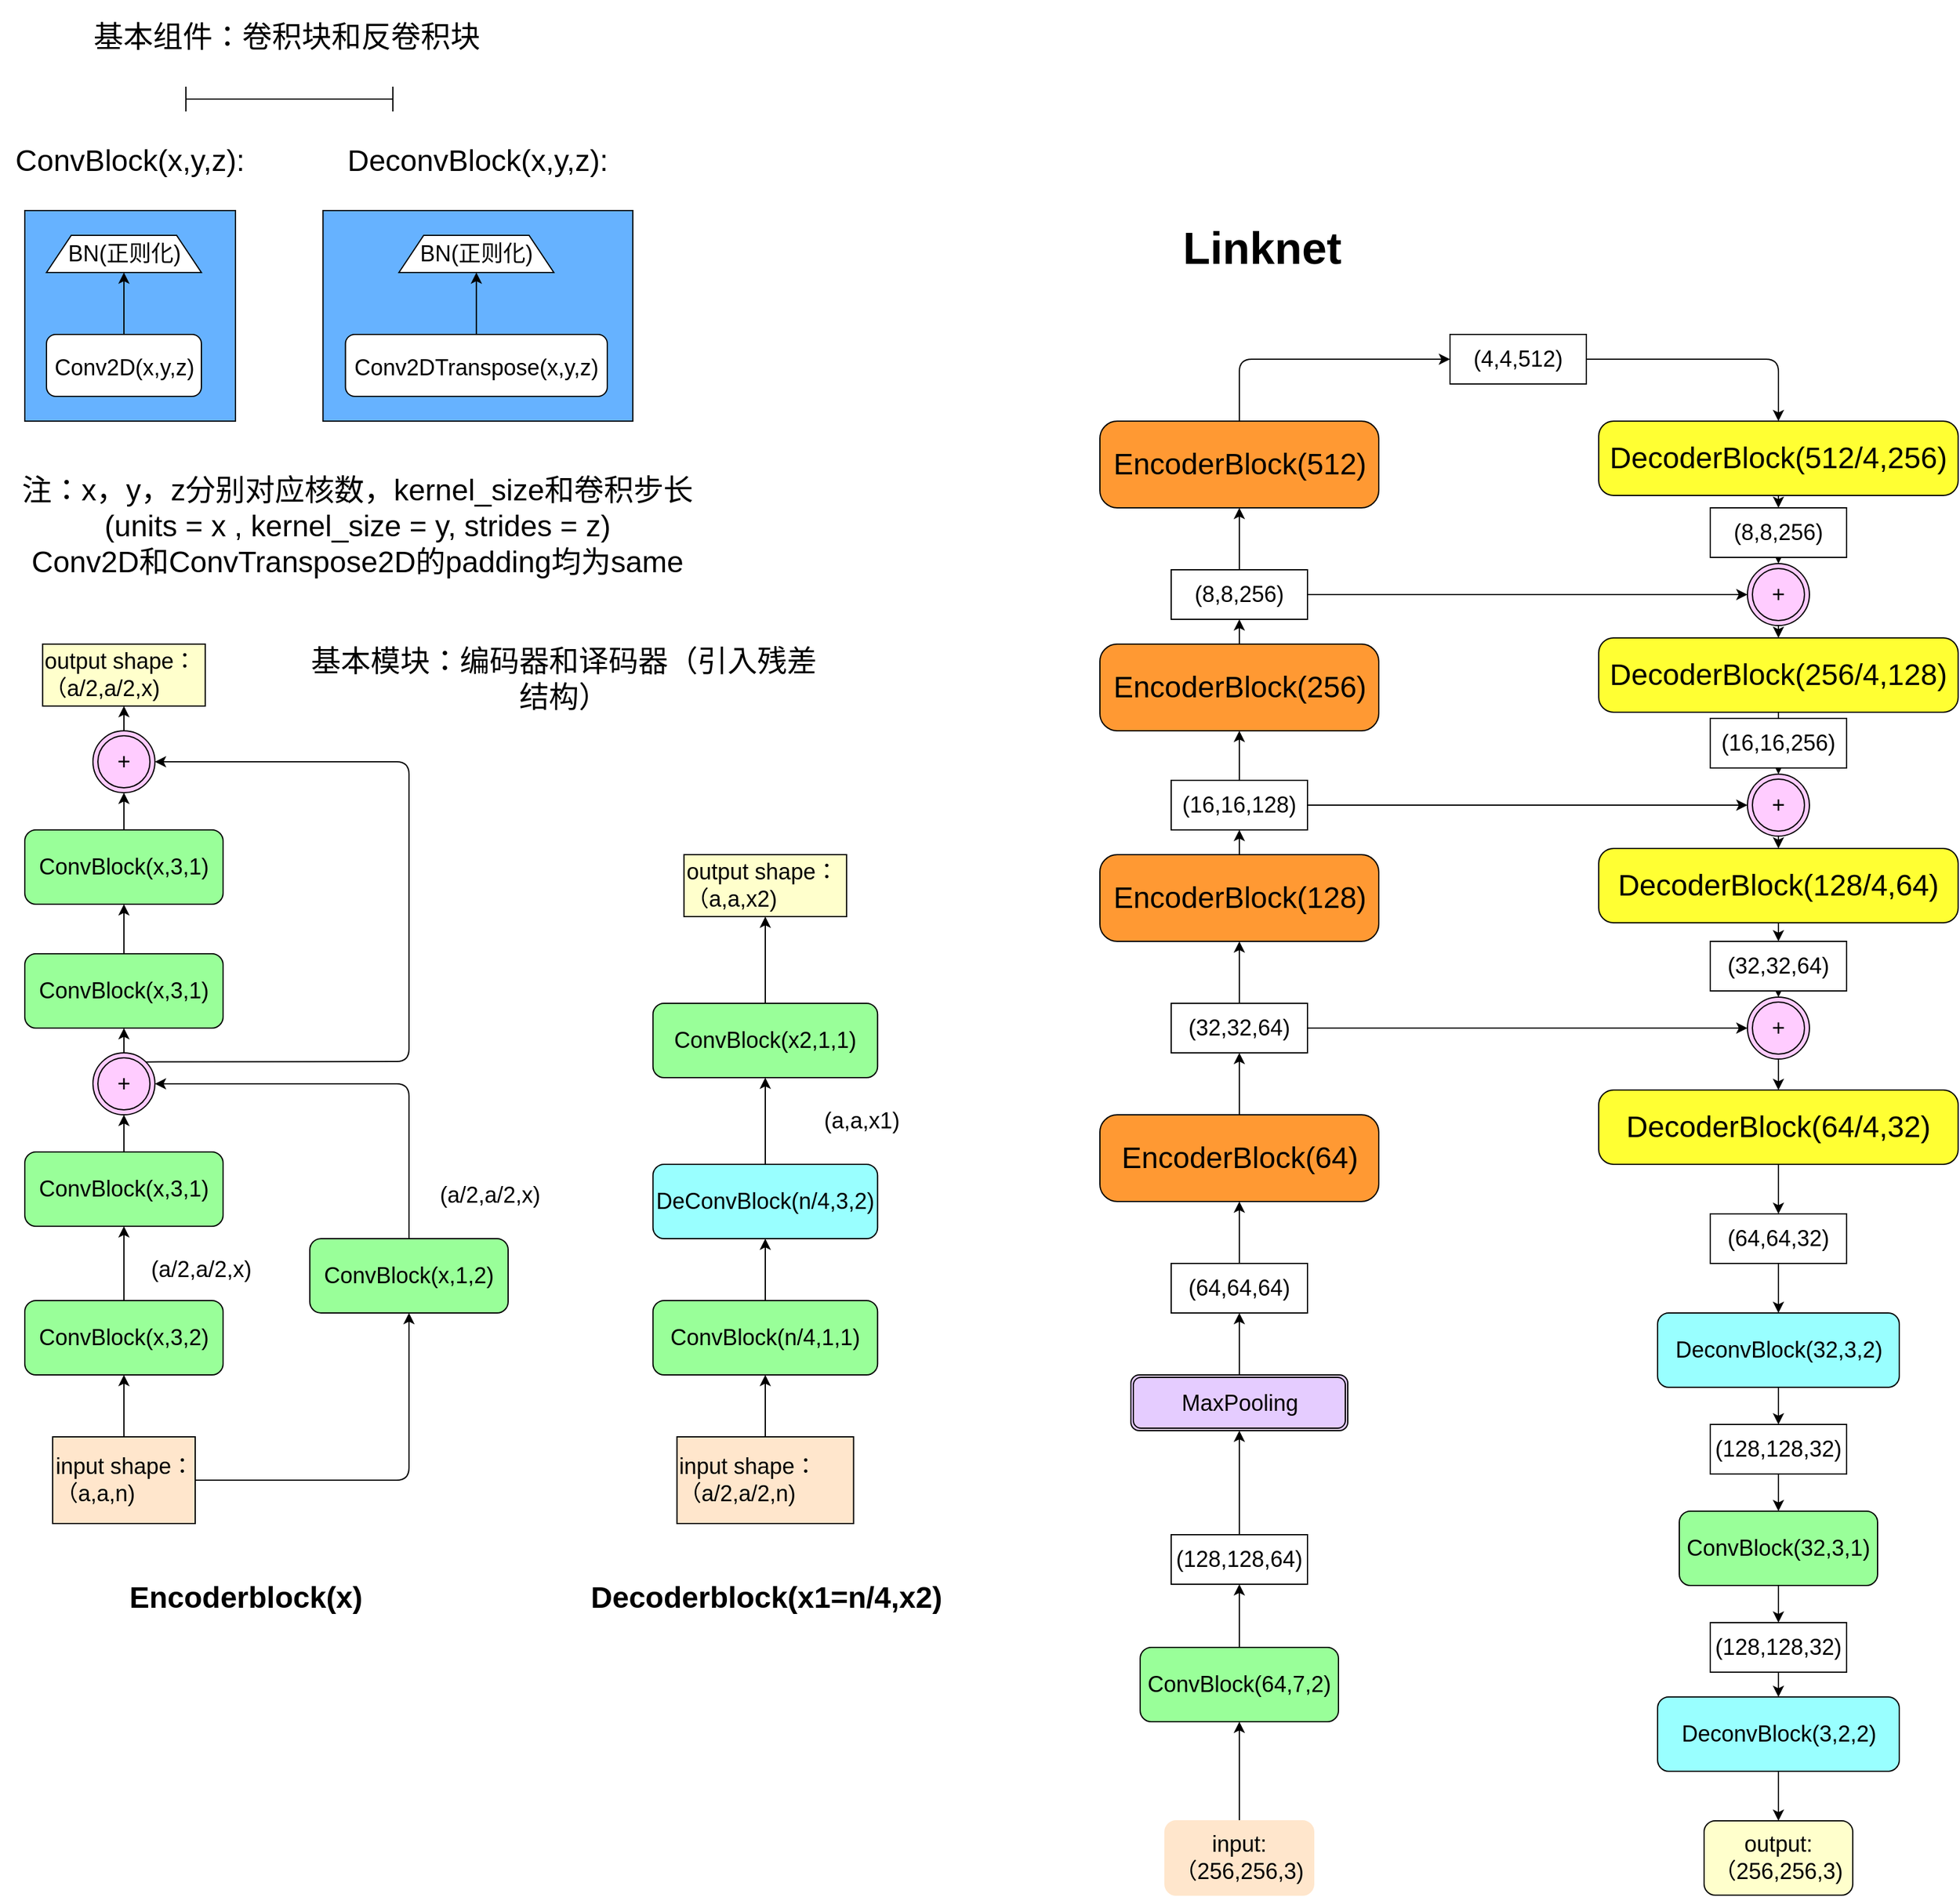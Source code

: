 <mxfile>
    <diagram id="ZJbKDCpGqxhCdJua12kc" name="Page-1">
        <mxGraphModel dx="2547" dy="2567" grid="1" gridSize="10" guides="1" tooltips="1" connect="1" arrows="1" fold="1" page="1" pageScale="1" pageWidth="827" pageHeight="1169" math="0" shadow="0">
            <root>
                <mxCell id="0"/>
                <mxCell id="1" parent="0"/>
                <mxCell id="11" value="" style="rounded=0;whiteSpace=wrap;html=1;fontSize=18;fillColor=#66B2FF;" vertex="1" parent="1">
                    <mxGeometry x="300.63" y="100" width="250" height="170" as="geometry"/>
                </mxCell>
                <mxCell id="2" value="&lt;font style=&quot;font-size: 24px&quot;&gt;ConvBlock(x,y,z):&lt;/font&gt;" style="text;html=1;strokeColor=none;fillColor=none;align=center;verticalAlign=middle;whiteSpace=wrap;rounded=0;" vertex="1" parent="1">
                    <mxGeometry x="50" y="40" width="190" height="40" as="geometry"/>
                </mxCell>
                <mxCell id="3" value="" style="whiteSpace=wrap;html=1;aspect=fixed;fontSize=24;fillColor=#66B2FF;" vertex="1" parent="1">
                    <mxGeometry x="60" y="100" width="170" height="170" as="geometry"/>
                </mxCell>
                <mxCell id="6" style="edgeStyle=none;html=1;exitX=0.5;exitY=0;exitDx=0;exitDy=0;entryX=0.5;entryY=1;entryDx=0;entryDy=0;fontSize=18;" edge="1" parent="1" source="4" target="5">
                    <mxGeometry relative="1" as="geometry"/>
                </mxCell>
                <mxCell id="4" value="&lt;font style=&quot;font-size: 18px&quot;&gt;Conv2D(x,y,z)&lt;/font&gt;" style="rounded=1;whiteSpace=wrap;html=1;fontSize=24;" vertex="1" parent="1">
                    <mxGeometry x="77.5" y="200" width="125" height="50" as="geometry"/>
                </mxCell>
                <mxCell id="5" value="BN(正则化)" style="shape=trapezoid;perimeter=trapezoidPerimeter;whiteSpace=wrap;html=1;fixedSize=1;fontSize=18;" vertex="1" parent="1">
                    <mxGeometry x="77.5" y="120" width="125" height="30" as="geometry"/>
                </mxCell>
                <mxCell id="7" value="&lt;font style=&quot;font-size: 24px&quot;&gt;DeconvBlock(x,y,z):&lt;/font&gt;" style="text;html=1;strokeColor=none;fillColor=none;align=center;verticalAlign=middle;whiteSpace=wrap;rounded=0;" vertex="1" parent="1">
                    <mxGeometry x="301.25" y="40" width="248.75" height="40" as="geometry"/>
                </mxCell>
                <mxCell id="13" value="" style="edgeStyle=none;html=1;fontSize=18;" edge="1" parent="1" source="9" target="12">
                    <mxGeometry relative="1" as="geometry"/>
                </mxCell>
                <mxCell id="9" value="&lt;font style=&quot;font-size: 18px&quot;&gt;Conv2DTranspose(x,y,z)&lt;/font&gt;" style="rounded=1;whiteSpace=wrap;html=1;fontSize=24;" vertex="1" parent="1">
                    <mxGeometry x="318.76" y="200" width="211.25" height="50" as="geometry"/>
                </mxCell>
                <mxCell id="12" value="BN(正则化)" style="shape=trapezoid;perimeter=trapezoidPerimeter;whiteSpace=wrap;html=1;fixedSize=1;fontSize=18;" vertex="1" parent="1">
                    <mxGeometry x="361.88" y="120" width="125" height="30" as="geometry"/>
                </mxCell>
                <mxCell id="14" value="" style="shape=crossbar;whiteSpace=wrap;html=1;rounded=1;fontSize=18;" vertex="1" parent="1">
                    <mxGeometry x="190" width="167" height="20" as="geometry"/>
                </mxCell>
                <mxCell id="16" value="&lt;font style=&quot;font-size: 24px&quot;&gt;基本组件：卷积块和反卷积块&lt;/font&gt;" style="text;html=1;strokeColor=none;fillColor=none;align=center;verticalAlign=middle;whiteSpace=wrap;rounded=0;fontSize=18;" vertex="1" parent="1">
                    <mxGeometry x="82.5" y="-70" width="376.5" height="60" as="geometry"/>
                </mxCell>
                <mxCell id="17" value="&lt;font style=&quot;font-size: 24px&quot;&gt;基本模块：编码器和译码器（引入残差结构）&lt;/font&gt;" style="text;html=1;strokeColor=none;fillColor=none;align=center;verticalAlign=middle;whiteSpace=wrap;rounded=0;fontSize=18;" vertex="1" parent="1">
                    <mxGeometry x="290" y="445" width="410" height="65" as="geometry"/>
                </mxCell>
                <mxCell id="18" value="&lt;font style=&quot;font-size: 24px&quot;&gt;注：x，y，z分别对应核数，kernel_size和卷积步长&lt;br&gt;(units = x , kernel_size = y, strides = z)&lt;br&gt;Conv2D和ConvTranspose2D的padding均为same&lt;/font&gt;" style="text;html=1;strokeColor=none;fillColor=none;align=center;verticalAlign=middle;whiteSpace=wrap;rounded=0;fontSize=18;" vertex="1" parent="1">
                    <mxGeometry x="40" y="290" width="576.5" height="130" as="geometry"/>
                </mxCell>
                <mxCell id="21" value="" style="edgeStyle=none;html=1;fontSize=18;" edge="1" parent="1" source="19" target="20">
                    <mxGeometry relative="1" as="geometry"/>
                </mxCell>
                <mxCell id="19" value="ConvBlock(x,3,2)" style="rounded=1;whiteSpace=wrap;html=1;fontSize=18;fillColor=#99FF99;" vertex="1" parent="1">
                    <mxGeometry x="60" y="980" width="160" height="60" as="geometry"/>
                </mxCell>
                <mxCell id="26" value="" style="edgeStyle=none;html=1;fontSize=18;" edge="1" parent="1" source="20" target="25">
                    <mxGeometry relative="1" as="geometry"/>
                </mxCell>
                <mxCell id="20" value="ConvBlock(x,3,1)" style="rounded=1;whiteSpace=wrap;html=1;fontSize=18;fillColor=#99FF99;" vertex="1" parent="1">
                    <mxGeometry x="60" y="860" width="160" height="60" as="geometry"/>
                </mxCell>
                <mxCell id="24" value="" style="edgeStyle=none;html=1;fontSize=18;" edge="1" parent="1" source="22" target="19">
                    <mxGeometry relative="1" as="geometry"/>
                </mxCell>
                <mxCell id="29" style="edgeStyle=none;html=1;exitX=1;exitY=0.5;exitDx=0;exitDy=0;entryX=0.5;entryY=1;entryDx=0;entryDy=0;fontSize=18;" edge="1" parent="1" source="22" target="28">
                    <mxGeometry relative="1" as="geometry">
                        <Array as="points">
                            <mxPoint x="370" y="1125"/>
                        </Array>
                    </mxGeometry>
                </mxCell>
                <mxCell id="22" value="input shape：&lt;br&gt;（a,a,n)" style="rounded=0;whiteSpace=wrap;html=1;fontSize=18;align=left;fillColor=#FFE6CC;" vertex="1" parent="1">
                    <mxGeometry x="82.5" y="1090" width="115" height="70" as="geometry"/>
                </mxCell>
                <mxCell id="33" value="" style="edgeStyle=none;html=1;fontSize=18;" edge="1" parent="1" source="25" target="32">
                    <mxGeometry relative="1" as="geometry"/>
                </mxCell>
                <mxCell id="36" style="edgeStyle=none;html=1;exitX=1;exitY=0;exitDx=0;exitDy=0;fontSize=18;entryX=1;entryY=0.5;entryDx=0;entryDy=0;" edge="1" parent="1" source="25" target="37">
                    <mxGeometry relative="1" as="geometry">
                        <mxPoint x="370" y="730" as="targetPoint"/>
                        <Array as="points">
                            <mxPoint x="370" y="787"/>
                            <mxPoint x="370" y="670"/>
                            <mxPoint x="370" y="545"/>
                        </Array>
                    </mxGeometry>
                </mxCell>
                <mxCell id="25" value="+" style="ellipse;shape=doubleEllipse;whiteSpace=wrap;html=1;aspect=fixed;fontSize=18;fillColor=#FFCCFF;" vertex="1" parent="1">
                    <mxGeometry x="115" y="780" width="50" height="50" as="geometry"/>
                </mxCell>
                <mxCell id="27" value="(a/2,a/2,x)" style="text;html=1;strokeColor=none;fillColor=none;align=center;verticalAlign=middle;whiteSpace=wrap;rounded=0;fontSize=18;" vertex="1" parent="1">
                    <mxGeometry x="150" y="940" width="105" height="30" as="geometry"/>
                </mxCell>
                <mxCell id="30" style="edgeStyle=none;html=1;exitX=0.5;exitY=0;exitDx=0;exitDy=0;entryX=1;entryY=0.5;entryDx=0;entryDy=0;fontSize=18;" edge="1" parent="1" source="28" target="25">
                    <mxGeometry relative="1" as="geometry">
                        <Array as="points">
                            <mxPoint x="370" y="805"/>
                        </Array>
                    </mxGeometry>
                </mxCell>
                <mxCell id="28" value="ConvBlock(x,1,2)" style="rounded=1;whiteSpace=wrap;html=1;fontSize=18;fillColor=#99FF99;" vertex="1" parent="1">
                    <mxGeometry x="290" y="930" width="160" height="60" as="geometry"/>
                </mxCell>
                <mxCell id="31" value="(a/2,a/2,x)" style="text;html=1;strokeColor=none;fillColor=none;align=center;verticalAlign=middle;whiteSpace=wrap;rounded=0;fontSize=18;" vertex="1" parent="1">
                    <mxGeometry x="382.5" y="880" width="105" height="30" as="geometry"/>
                </mxCell>
                <mxCell id="35" value="" style="edgeStyle=none;html=1;fontSize=18;" edge="1" parent="1" source="32" target="34">
                    <mxGeometry relative="1" as="geometry"/>
                </mxCell>
                <mxCell id="32" value="ConvBlock(x,3,1)" style="rounded=1;whiteSpace=wrap;html=1;fontSize=18;fillColor=#99FF99;" vertex="1" parent="1">
                    <mxGeometry x="60" y="700" width="160" height="60" as="geometry"/>
                </mxCell>
                <mxCell id="38" value="" style="edgeStyle=none;html=1;fontSize=18;" edge="1" parent="1" source="34" target="37">
                    <mxGeometry relative="1" as="geometry"/>
                </mxCell>
                <mxCell id="34" value="ConvBlock(x,3,1)" style="rounded=1;whiteSpace=wrap;html=1;fontSize=18;fillColor=#99FF99;" vertex="1" parent="1">
                    <mxGeometry x="60" y="600" width="160" height="60" as="geometry"/>
                </mxCell>
                <mxCell id="40" style="edgeStyle=none;html=1;exitX=0.5;exitY=0;exitDx=0;exitDy=0;entryX=0.5;entryY=1;entryDx=0;entryDy=0;fontSize=18;" edge="1" parent="1" source="37" target="39">
                    <mxGeometry relative="1" as="geometry"/>
                </mxCell>
                <mxCell id="37" value="+" style="ellipse;shape=doubleEllipse;whiteSpace=wrap;html=1;aspect=fixed;fontSize=18;fillColor=#FFCCFF;" vertex="1" parent="1">
                    <mxGeometry x="115" y="520" width="50" height="50" as="geometry"/>
                </mxCell>
                <mxCell id="39" value="output shape：&lt;br&gt;（a/2,a/2,x)" style="rounded=0;whiteSpace=wrap;html=1;fontSize=18;align=left;fillColor=#FFFFCC;" vertex="1" parent="1">
                    <mxGeometry x="74.38" y="450" width="131.25" height="50" as="geometry"/>
                </mxCell>
                <mxCell id="41" value="Encoderblock(x)" style="text;strokeColor=none;fillColor=none;html=1;fontSize=24;fontStyle=1;verticalAlign=middle;align=center;" vertex="1" parent="1">
                    <mxGeometry x="140" y="1200" width="195" height="40" as="geometry"/>
                </mxCell>
                <mxCell id="44" value="Decoderblock(x1=n/4,x2)" style="text;strokeColor=none;fillColor=none;html=1;fontSize=24;fontStyle=1;verticalAlign=middle;align=center;" vertex="1" parent="1">
                    <mxGeometry x="513.76" y="1200" width="287.5" height="40" as="geometry"/>
                </mxCell>
                <mxCell id="49" value="" style="edgeStyle=none;html=1;fontSize=18;" edge="1" parent="1" source="45" target="48">
                    <mxGeometry relative="1" as="geometry"/>
                </mxCell>
                <mxCell id="45" value="ConvBlock(n/4,1,1)" style="rounded=1;whiteSpace=wrap;html=1;fontSize=18;fillColor=#99FF99;" vertex="1" parent="1">
                    <mxGeometry x="566.87" y="980" width="181.25" height="60" as="geometry"/>
                </mxCell>
                <mxCell id="47" value="" style="edgeStyle=none;html=1;fontSize=18;" edge="1" parent="1" source="46" target="45">
                    <mxGeometry relative="1" as="geometry"/>
                </mxCell>
                <mxCell id="46" value="input shape：&lt;br&gt;（a/2,a/2,n)" style="rounded=0;whiteSpace=wrap;html=1;fontSize=18;align=left;fillColor=#FFE6CC;" vertex="1" parent="1">
                    <mxGeometry x="586.25" y="1090" width="142.5" height="70" as="geometry"/>
                </mxCell>
                <mxCell id="51" value="" style="edgeStyle=none;html=1;fontSize=18;" edge="1" parent="1" source="48" target="50">
                    <mxGeometry relative="1" as="geometry"/>
                </mxCell>
                <mxCell id="48" value="DeConvBlock(n/4,3,2)" style="rounded=1;whiteSpace=wrap;html=1;fontSize=18;fillColor=#99FFFF;" vertex="1" parent="1">
                    <mxGeometry x="566.87" y="870" width="181.25" height="60" as="geometry"/>
                </mxCell>
                <mxCell id="54" value="" style="edgeStyle=none;html=1;fontSize=18;" edge="1" parent="1" source="50" target="53">
                    <mxGeometry relative="1" as="geometry"/>
                </mxCell>
                <mxCell id="50" value="ConvBlock(x2,1,1)" style="rounded=1;whiteSpace=wrap;html=1;fontSize=18;fillColor=#99FF99;" vertex="1" parent="1">
                    <mxGeometry x="566.87" y="740" width="181.25" height="60" as="geometry"/>
                </mxCell>
                <mxCell id="52" value="(a,a,x1)" style="text;html=1;strokeColor=none;fillColor=none;align=center;verticalAlign=middle;whiteSpace=wrap;rounded=0;fontSize=18;" vertex="1" parent="1">
                    <mxGeometry x="683.12" y="820" width="105" height="30" as="geometry"/>
                </mxCell>
                <mxCell id="53" value="output shape：&lt;br&gt;（a,a,x2)" style="rounded=0;whiteSpace=wrap;html=1;fontSize=18;align=left;fillColor=#FFFFCC;" vertex="1" parent="1">
                    <mxGeometry x="591.88" y="620" width="131.25" height="50" as="geometry"/>
                </mxCell>
                <mxCell id="55" value="&lt;font style=&quot;font-size: 36px&quot;&gt;Linknet&lt;/font&gt;" style="text;strokeColor=none;fillColor=none;html=1;fontSize=24;fontStyle=1;verticalAlign=middle;align=center;" vertex="1" parent="1">
                    <mxGeometry x="960" y="110" width="195" height="40" as="geometry"/>
                </mxCell>
                <mxCell id="58" value="" style="edgeStyle=none;html=1;fontSize=18;" edge="1" parent="1" source="56" target="57">
                    <mxGeometry relative="1" as="geometry"/>
                </mxCell>
                <mxCell id="56" value="input:&lt;br&gt;（256,256,3)" style="rounded=1;whiteSpace=wrap;html=1;fontSize=18;strokeColor=#FFE6CC;fillColor=#FFE6CC;" vertex="1" parent="1">
                    <mxGeometry x="980" y="1400" width="120" height="60" as="geometry"/>
                </mxCell>
                <mxCell id="61" value="" style="edgeStyle=none;html=1;fontSize=18;" edge="1" parent="1" source="57" target="60">
                    <mxGeometry relative="1" as="geometry"/>
                </mxCell>
                <mxCell id="57" value="ConvBlock(64,7,2)" style="rounded=1;whiteSpace=wrap;html=1;fontSize=18;fillColor=#99FF99;" vertex="1" parent="1">
                    <mxGeometry x="960" y="1260" width="160" height="60" as="geometry"/>
                </mxCell>
                <mxCell id="63" value="" style="edgeStyle=none;html=1;fontSize=18;" edge="1" parent="1" source="60" target="62">
                    <mxGeometry relative="1" as="geometry"/>
                </mxCell>
                <mxCell id="60" value="(128,128,64)" style="rounded=0;whiteSpace=wrap;html=1;fontSize=18;" vertex="1" parent="1">
                    <mxGeometry x="985" y="1169" width="110" height="40" as="geometry"/>
                </mxCell>
                <mxCell id="65" style="edgeStyle=none;html=1;exitX=0.5;exitY=0;exitDx=0;exitDy=0;entryX=0.5;entryY=1;entryDx=0;entryDy=0;fontSize=18;" edge="1" parent="1" source="62" target="64">
                    <mxGeometry relative="1" as="geometry"/>
                </mxCell>
                <mxCell id="67" value="" style="edgeStyle=none;html=1;fontSize=18;" edge="1" parent="1" source="64" target="66">
                    <mxGeometry relative="1" as="geometry"/>
                </mxCell>
                <mxCell id="64" value="(64,64,64)" style="rounded=0;whiteSpace=wrap;html=1;fontSize=18;" vertex="1" parent="1">
                    <mxGeometry x="985" y="950" width="110" height="40" as="geometry"/>
                </mxCell>
                <mxCell id="69" style="edgeStyle=none;html=1;exitX=0.5;exitY=0;exitDx=0;exitDy=0;entryX=0.5;entryY=1;entryDx=0;entryDy=0;fontSize=24;" edge="1" parent="1" source="66" target="68">
                    <mxGeometry relative="1" as="geometry"/>
                </mxCell>
                <mxCell id="66" value="&lt;font style=&quot;font-size: 24px&quot;&gt;EncoderBlock(64)&lt;/font&gt;" style="rounded=1;whiteSpace=wrap;html=1;fontSize=18;arcSize=20;fillColor=#FF9933;" vertex="1" parent="1">
                    <mxGeometry x="927.5" y="830" width="225" height="70" as="geometry"/>
                </mxCell>
                <mxCell id="71" value="" style="edgeStyle=none;html=1;fontSize=24;" edge="1" parent="1" source="68" target="70">
                    <mxGeometry relative="1" as="geometry"/>
                </mxCell>
                <mxCell id="102" style="edgeStyle=none;html=1;exitX=1;exitY=0.5;exitDx=0;exitDy=0;entryX=0;entryY=0.5;entryDx=0;entryDy=0;fontSize=24;" edge="1" parent="1" source="68" target="100">
                    <mxGeometry relative="1" as="geometry"/>
                </mxCell>
                <mxCell id="68" value="(32,32,64)" style="rounded=0;whiteSpace=wrap;html=1;fontSize=18;" vertex="1" parent="1">
                    <mxGeometry x="985" y="740" width="110" height="40" as="geometry"/>
                </mxCell>
                <mxCell id="73" style="edgeStyle=none;html=1;exitX=0.5;exitY=0;exitDx=0;exitDy=0;entryX=0.5;entryY=1;entryDx=0;entryDy=0;fontSize=24;" edge="1" parent="1" source="70" target="72">
                    <mxGeometry relative="1" as="geometry"/>
                </mxCell>
                <mxCell id="70" value="&lt;font style=&quot;font-size: 24px&quot;&gt;EncoderBlock(128)&lt;/font&gt;" style="rounded=1;whiteSpace=wrap;html=1;fontSize=18;arcSize=20;fillColor=#FF9933;" vertex="1" parent="1">
                    <mxGeometry x="927.5" y="620" width="225" height="70" as="geometry"/>
                </mxCell>
                <mxCell id="75" value="" style="edgeStyle=none;html=1;fontSize=24;" edge="1" parent="1" source="72" target="74">
                    <mxGeometry relative="1" as="geometry"/>
                </mxCell>
                <mxCell id="95" style="edgeStyle=none;html=1;exitX=1;exitY=0.5;exitDx=0;exitDy=0;entryX=0;entryY=0.5;entryDx=0;entryDy=0;fontSize=24;" edge="1" parent="1" source="72" target="93">
                    <mxGeometry relative="1" as="geometry"/>
                </mxCell>
                <mxCell id="72" value="(16,16,128)" style="rounded=0;whiteSpace=wrap;html=1;fontSize=18;" vertex="1" parent="1">
                    <mxGeometry x="985" y="560" width="110" height="40" as="geometry"/>
                </mxCell>
                <mxCell id="77" style="edgeStyle=none;html=1;exitX=0.5;exitY=0;exitDx=0;exitDy=0;entryX=0.5;entryY=1;entryDx=0;entryDy=0;fontSize=24;" edge="1" parent="1" source="74" target="76">
                    <mxGeometry relative="1" as="geometry"/>
                </mxCell>
                <mxCell id="74" value="&lt;font style=&quot;font-size: 24px&quot;&gt;EncoderBlock(256)&lt;/font&gt;" style="rounded=1;whiteSpace=wrap;html=1;fontSize=18;arcSize=20;fillColor=#FF9933;" vertex="1" parent="1">
                    <mxGeometry x="927.5" y="450" width="225" height="70" as="geometry"/>
                </mxCell>
                <mxCell id="79" value="" style="edgeStyle=none;html=1;fontSize=24;" edge="1" parent="1" source="76" target="78">
                    <mxGeometry relative="1" as="geometry"/>
                </mxCell>
                <mxCell id="89" style="edgeStyle=none;html=1;exitX=1;exitY=0.5;exitDx=0;exitDy=0;fontSize=24;" edge="1" parent="1" source="76" target="85">
                    <mxGeometry relative="1" as="geometry"/>
                </mxCell>
                <mxCell id="76" value="(8,8,256)" style="rounded=0;whiteSpace=wrap;html=1;fontSize=18;" vertex="1" parent="1">
                    <mxGeometry x="985" y="390" width="110" height="40" as="geometry"/>
                </mxCell>
                <mxCell id="82" style="edgeStyle=none;html=1;exitX=0.5;exitY=0;exitDx=0;exitDy=0;entryX=0;entryY=0.5;entryDx=0;entryDy=0;fontSize=24;" edge="1" parent="1" source="78" target="80">
                    <mxGeometry relative="1" as="geometry">
                        <Array as="points">
                            <mxPoint x="1040" y="220"/>
                        </Array>
                    </mxGeometry>
                </mxCell>
                <mxCell id="78" value="&lt;font style=&quot;font-size: 24px&quot;&gt;EncoderBlock(512)&lt;/font&gt;" style="rounded=1;whiteSpace=wrap;html=1;fontSize=18;arcSize=20;fillColor=#FF9933;" vertex="1" parent="1">
                    <mxGeometry x="927.5" y="270" width="225" height="70" as="geometry"/>
                </mxCell>
                <mxCell id="84" style="edgeStyle=none;html=1;exitX=1;exitY=0.5;exitDx=0;exitDy=0;entryX=0.5;entryY=0;entryDx=0;entryDy=0;fontSize=24;" edge="1" parent="1" source="80" target="83">
                    <mxGeometry relative="1" as="geometry">
                        <Array as="points">
                            <mxPoint x="1475" y="220"/>
                        </Array>
                    </mxGeometry>
                </mxCell>
                <mxCell id="80" value="(4,4,512)" style="rounded=0;whiteSpace=wrap;html=1;fontSize=18;" vertex="1" parent="1">
                    <mxGeometry x="1210" y="200" width="110" height="40" as="geometry"/>
                </mxCell>
                <mxCell id="87" style="edgeStyle=none;html=1;exitX=0.5;exitY=1;exitDx=0;exitDy=0;entryX=0.5;entryY=0;entryDx=0;entryDy=0;fontSize=24;" edge="1" parent="1" source="83" target="86">
                    <mxGeometry relative="1" as="geometry"/>
                </mxCell>
                <mxCell id="83" value="&lt;font style=&quot;font-size: 24px&quot;&gt;DecoderBlock(512/4,256)&lt;/font&gt;" style="rounded=1;whiteSpace=wrap;html=1;fontSize=18;arcSize=20;fillColor=#FFFF33;" vertex="1" parent="1">
                    <mxGeometry x="1330" y="270" width="290" height="60" as="geometry"/>
                </mxCell>
                <mxCell id="91" value="" style="edgeStyle=none;html=1;fontSize=24;" edge="1" parent="1" source="85" target="90">
                    <mxGeometry relative="1" as="geometry"/>
                </mxCell>
                <mxCell id="85" value="+" style="ellipse;shape=doubleEllipse;whiteSpace=wrap;html=1;aspect=fixed;fontSize=18;fillColor=#FFCCFF;" vertex="1" parent="1">
                    <mxGeometry x="1450" y="385" width="50" height="50" as="geometry"/>
                </mxCell>
                <mxCell id="88" style="edgeStyle=none;html=1;exitX=0.5;exitY=1;exitDx=0;exitDy=0;entryX=0.5;entryY=0;entryDx=0;entryDy=0;fontSize=24;" edge="1" parent="1" source="86" target="85">
                    <mxGeometry relative="1" as="geometry"/>
                </mxCell>
                <mxCell id="86" value="(8,8,256)" style="rounded=0;whiteSpace=wrap;html=1;fontSize=18;" vertex="1" parent="1">
                    <mxGeometry x="1420" y="340" width="110" height="40" as="geometry"/>
                </mxCell>
                <mxCell id="94" style="edgeStyle=none;html=1;exitX=0.5;exitY=1;exitDx=0;exitDy=0;entryX=0.5;entryY=0;entryDx=0;entryDy=0;fontSize=24;" edge="1" parent="1" source="90" target="93">
                    <mxGeometry relative="1" as="geometry"/>
                </mxCell>
                <mxCell id="90" value="&lt;font style=&quot;font-size: 24px&quot;&gt;DecoderBlock(256/4,128)&lt;/font&gt;" style="rounded=1;whiteSpace=wrap;html=1;fontSize=18;arcSize=20;fillColor=#FFFF33;" vertex="1" parent="1">
                    <mxGeometry x="1330" y="445" width="290" height="60" as="geometry"/>
                </mxCell>
                <mxCell id="92" value="(16,16,256)" style="rounded=0;whiteSpace=wrap;html=1;fontSize=18;" vertex="1" parent="1">
                    <mxGeometry x="1420" y="510" width="110" height="40" as="geometry"/>
                </mxCell>
                <mxCell id="97" value="" style="edgeStyle=none;html=1;fontSize=24;" edge="1" parent="1" source="93" target="96">
                    <mxGeometry relative="1" as="geometry"/>
                </mxCell>
                <mxCell id="93" value="+" style="ellipse;shape=doubleEllipse;whiteSpace=wrap;html=1;aspect=fixed;fontSize=18;fillColor=#FFCCFF;" vertex="1" parent="1">
                    <mxGeometry x="1450" y="555" width="50" height="50" as="geometry"/>
                </mxCell>
                <mxCell id="99" style="edgeStyle=none;html=1;exitX=0.5;exitY=1;exitDx=0;exitDy=0;entryX=0.5;entryY=0;entryDx=0;entryDy=0;fontSize=24;" edge="1" parent="1" source="96" target="98">
                    <mxGeometry relative="1" as="geometry"/>
                </mxCell>
                <mxCell id="96" value="&lt;font style=&quot;font-size: 24px&quot;&gt;DecoderBlock(128/4,64)&lt;/font&gt;" style="rounded=1;whiteSpace=wrap;html=1;fontSize=18;arcSize=20;fillColor=#FFFF33;" vertex="1" parent="1">
                    <mxGeometry x="1330" y="615" width="290" height="60" as="geometry"/>
                </mxCell>
                <mxCell id="101" style="edgeStyle=none;html=1;exitX=0.5;exitY=1;exitDx=0;exitDy=0;entryX=0.5;entryY=0;entryDx=0;entryDy=0;fontSize=24;" edge="1" parent="1" source="98" target="100">
                    <mxGeometry relative="1" as="geometry"/>
                </mxCell>
                <mxCell id="98" value="(32,32,64)" style="rounded=0;whiteSpace=wrap;html=1;fontSize=18;" vertex="1" parent="1">
                    <mxGeometry x="1420" y="690" width="110" height="40" as="geometry"/>
                </mxCell>
                <mxCell id="104" style="edgeStyle=none;html=1;exitX=0.5;exitY=1;exitDx=0;exitDy=0;entryX=0.5;entryY=0;entryDx=0;entryDy=0;fontSize=24;" edge="1" parent="1" source="100" target="103">
                    <mxGeometry relative="1" as="geometry"/>
                </mxCell>
                <mxCell id="100" value="+" style="ellipse;shape=doubleEllipse;whiteSpace=wrap;html=1;aspect=fixed;fontSize=18;fillColor=#FFCCFF;" vertex="1" parent="1">
                    <mxGeometry x="1450" y="735" width="50" height="50" as="geometry"/>
                </mxCell>
                <mxCell id="106" value="" style="edgeStyle=none;html=1;fontSize=24;" edge="1" parent="1" source="103" target="105">
                    <mxGeometry relative="1" as="geometry"/>
                </mxCell>
                <mxCell id="103" value="&lt;font style=&quot;font-size: 24px&quot;&gt;DecoderBlock(64/4,32)&lt;/font&gt;" style="rounded=1;whiteSpace=wrap;html=1;fontSize=18;arcSize=20;fillColor=#FFFF33;" vertex="1" parent="1">
                    <mxGeometry x="1330" y="810" width="290" height="60" as="geometry"/>
                </mxCell>
                <mxCell id="108" value="" style="edgeStyle=none;html=1;fontSize=24;" edge="1" parent="1" source="105" target="107">
                    <mxGeometry relative="1" as="geometry"/>
                </mxCell>
                <mxCell id="105" value="(64,64,32)" style="rounded=0;whiteSpace=wrap;html=1;fontSize=18;" vertex="1" parent="1">
                    <mxGeometry x="1420" y="910" width="110" height="40" as="geometry"/>
                </mxCell>
                <mxCell id="110" value="" style="edgeStyle=none;html=1;fontSize=24;" edge="1" parent="1" source="107" target="109">
                    <mxGeometry relative="1" as="geometry"/>
                </mxCell>
                <mxCell id="107" value="DeconvBlock(32,3,2)" style="rounded=1;whiteSpace=wrap;html=1;fontSize=18;fillColor=#99FFFF;" vertex="1" parent="1">
                    <mxGeometry x="1377.5" y="990" width="195" height="60" as="geometry"/>
                </mxCell>
                <mxCell id="112" value="" style="edgeStyle=none;html=1;fontSize=24;" edge="1" parent="1" source="109" target="111">
                    <mxGeometry relative="1" as="geometry"/>
                </mxCell>
                <mxCell id="109" value="(128,128,32)" style="rounded=0;whiteSpace=wrap;html=1;fontSize=18;" vertex="1" parent="1">
                    <mxGeometry x="1420" y="1080" width="110" height="40" as="geometry"/>
                </mxCell>
                <mxCell id="114" value="" style="edgeStyle=none;html=1;fontSize=24;" edge="1" parent="1" source="111" target="113">
                    <mxGeometry relative="1" as="geometry"/>
                </mxCell>
                <mxCell id="111" value="ConvBlock(32,3,1)" style="rounded=1;whiteSpace=wrap;html=1;fontSize=18;fillColor=#99FF99;" vertex="1" parent="1">
                    <mxGeometry x="1395" y="1150" width="160" height="60" as="geometry"/>
                </mxCell>
                <mxCell id="116" value="" style="edgeStyle=none;html=1;fontSize=24;" edge="1" parent="1" source="113" target="115">
                    <mxGeometry relative="1" as="geometry"/>
                </mxCell>
                <mxCell id="113" value="(128,128,32)" style="rounded=0;whiteSpace=wrap;html=1;fontSize=18;" vertex="1" parent="1">
                    <mxGeometry x="1420" y="1240" width="110" height="40" as="geometry"/>
                </mxCell>
                <mxCell id="118" value="" style="edgeStyle=none;html=1;fontSize=24;" edge="1" parent="1" source="115" target="117">
                    <mxGeometry relative="1" as="geometry"/>
                </mxCell>
                <mxCell id="115" value="DeconvBlock(3,2,2)" style="rounded=1;whiteSpace=wrap;html=1;fontSize=18;fillColor=#99FFFF;" vertex="1" parent="1">
                    <mxGeometry x="1377.5" y="1300" width="195" height="60" as="geometry"/>
                </mxCell>
                <mxCell id="117" value="output:&lt;br&gt;（256,256,3)" style="rounded=1;whiteSpace=wrap;html=1;fontSize=18;fillColor=#FFFFCC;" vertex="1" parent="1">
                    <mxGeometry x="1415" y="1400" width="120" height="60" as="geometry"/>
                </mxCell>
                <mxCell id="62" value="&lt;span&gt;MaxPooling&lt;/span&gt;" style="shape=ext;double=1;rounded=1;whiteSpace=wrap;html=1;fontSize=18;fillColor=#E5CCFF;" vertex="1" parent="1">
                    <mxGeometry x="952.5" y="1040" width="175" height="45" as="geometry"/>
                </mxCell>
            </root>
        </mxGraphModel>
    </diagram>
</mxfile>